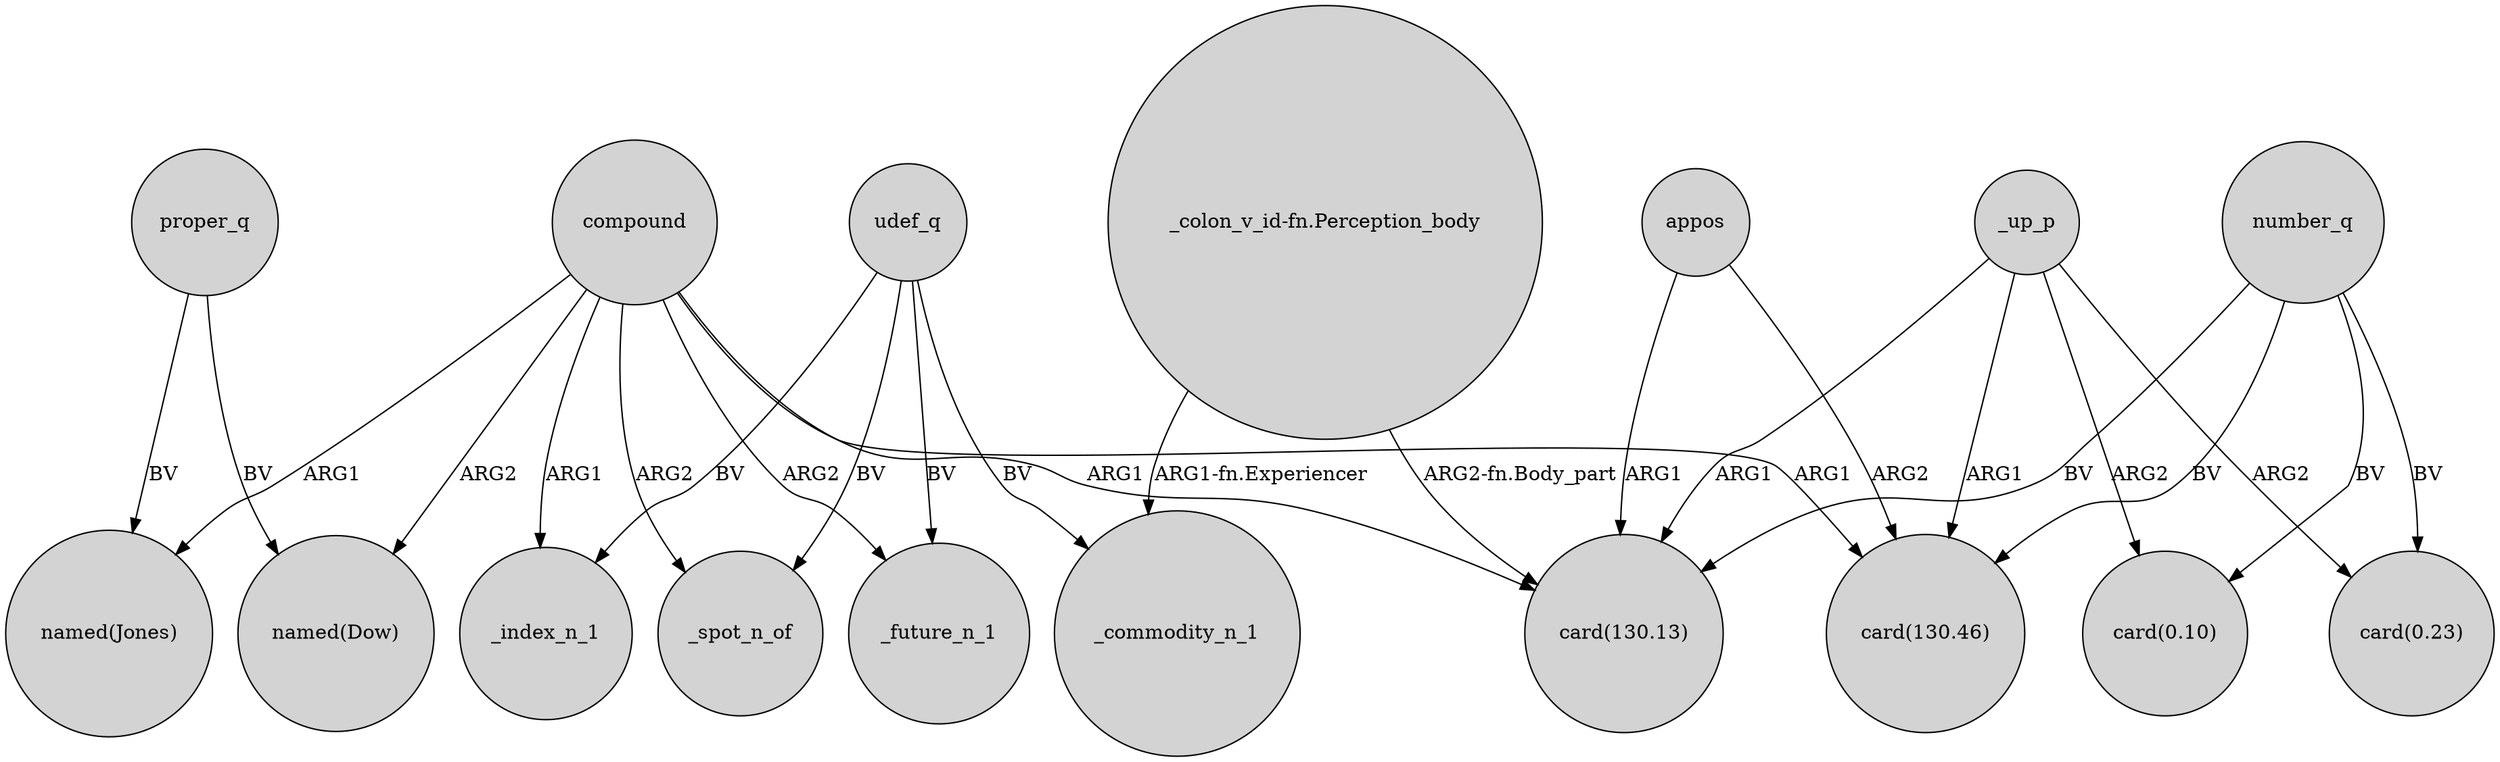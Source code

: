 digraph {
	node [shape=circle style=filled]
	compound -> "named(Jones)" [label=ARG1]
	udef_q -> _commodity_n_1 [label=BV]
	_up_p -> "card(0.10)" [label=ARG2]
	compound -> _future_n_1 [label=ARG2]
	udef_q -> _index_n_1 [label=BV]
	_up_p -> "card(130.46)" [label=ARG1]
	udef_q -> _future_n_1 [label=BV]
	"_colon_v_id-fn.Perception_body" -> _commodity_n_1 [label="ARG1-fn.Experiencer"]
	compound -> _spot_n_of [label=ARG2]
	number_q -> "card(0.10)" [label=BV]
	number_q -> "card(0.23)" [label=BV]
	compound -> "card(130.13)" [label=ARG1]
	proper_q -> "named(Jones)" [label=BV]
	proper_q -> "named(Dow)" [label=BV]
	"_colon_v_id-fn.Perception_body" -> "card(130.13)" [label="ARG2-fn.Body_part"]
	compound -> _index_n_1 [label=ARG1]
	compound -> "named(Dow)" [label=ARG2]
	appos -> "card(130.13)" [label=ARG1]
	_up_p -> "card(130.13)" [label=ARG1]
	_up_p -> "card(0.23)" [label=ARG2]
	compound -> "card(130.46)" [label=ARG1]
	appos -> "card(130.46)" [label=ARG2]
	number_q -> "card(130.46)" [label=BV]
	udef_q -> _spot_n_of [label=BV]
	number_q -> "card(130.13)" [label=BV]
}
